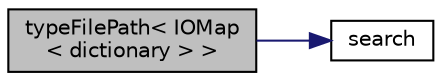 digraph "typeFilePath&lt; IOMap&lt; dictionary &gt; &gt;"
{
  bgcolor="transparent";
  edge [fontname="Helvetica",fontsize="10",labelfontname="Helvetica",labelfontsize="10"];
  node [fontname="Helvetica",fontsize="10",shape=record];
  rankdir="LR";
  Node1 [label="typeFilePath\< IOMap\l\< dictionary \> \>",height=0.2,width=0.4,color="black", fillcolor="grey75", style="filled" fontcolor="black"];
  Node1 -> Node2 [color="midnightblue",fontsize="10",style="solid",fontname="Helvetica"];
  Node2 [label="search",height=0.2,width=0.4,color="black",URL="$namespaceFoam.html#af960e9b0859dc8a5454cb180698f87f5",tooltip="Recursively search the given directory for the file. "];
}
